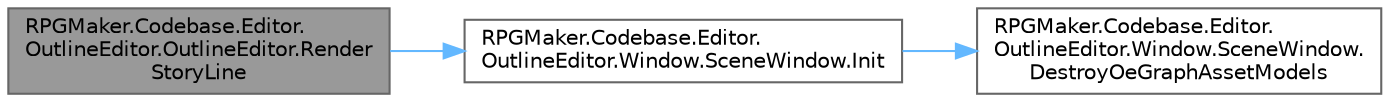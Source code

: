 digraph "RPGMaker.Codebase.Editor.OutlineEditor.OutlineEditor.RenderStoryLine"
{
 // LATEX_PDF_SIZE
  bgcolor="transparent";
  edge [fontname=Helvetica,fontsize=10,labelfontname=Helvetica,labelfontsize=10];
  node [fontname=Helvetica,fontsize=10,shape=box,height=0.2,width=0.4];
  rankdir="LR";
  Node1 [id="Node000001",label="RPGMaker.Codebase.Editor.\lOutlineEditor.OutlineEditor.Render\lStoryLine",height=0.2,width=0.4,color="gray40", fillcolor="grey60", style="filled", fontcolor="black",tooltip="😁 ストーリーラインを描画."];
  Node1 -> Node2 [id="edge1_Node000001_Node000002",color="steelblue1",style="solid",tooltip=" "];
  Node2 [id="Node000002",label="RPGMaker.Codebase.Editor.\lOutlineEditor.Window.SceneWindow.Init",height=0.2,width=0.4,color="grey40", fillcolor="white", style="filled",URL="$dc/dca/class_r_p_g_maker_1_1_codebase_1_1_editor_1_1_outline_editor_1_1_window_1_1_scene_window.html#a6354bb1ac02506610793963aeede5062",tooltip="😁 初期化"];
  Node2 -> Node3 [id="edge2_Node000002_Node000003",color="steelblue1",style="solid",tooltip=" "];
  Node3 [id="Node000003",label="RPGMaker.Codebase.Editor.\lOutlineEditor.Window.SceneWindow.\lDestroyOeGraphAssetModels",height=0.2,width=0.4,color="grey40", fillcolor="white", style="filled",URL="$dc/dca/class_r_p_g_maker_1_1_codebase_1_1_editor_1_1_outline_editor_1_1_window_1_1_scene_window.html#a1f53dce9e2cd3cc25839a2f3ade9f690",tooltip="😁 破棄アウトライン・エディター（ＯＥ）グラフ資産モデル"];
}
